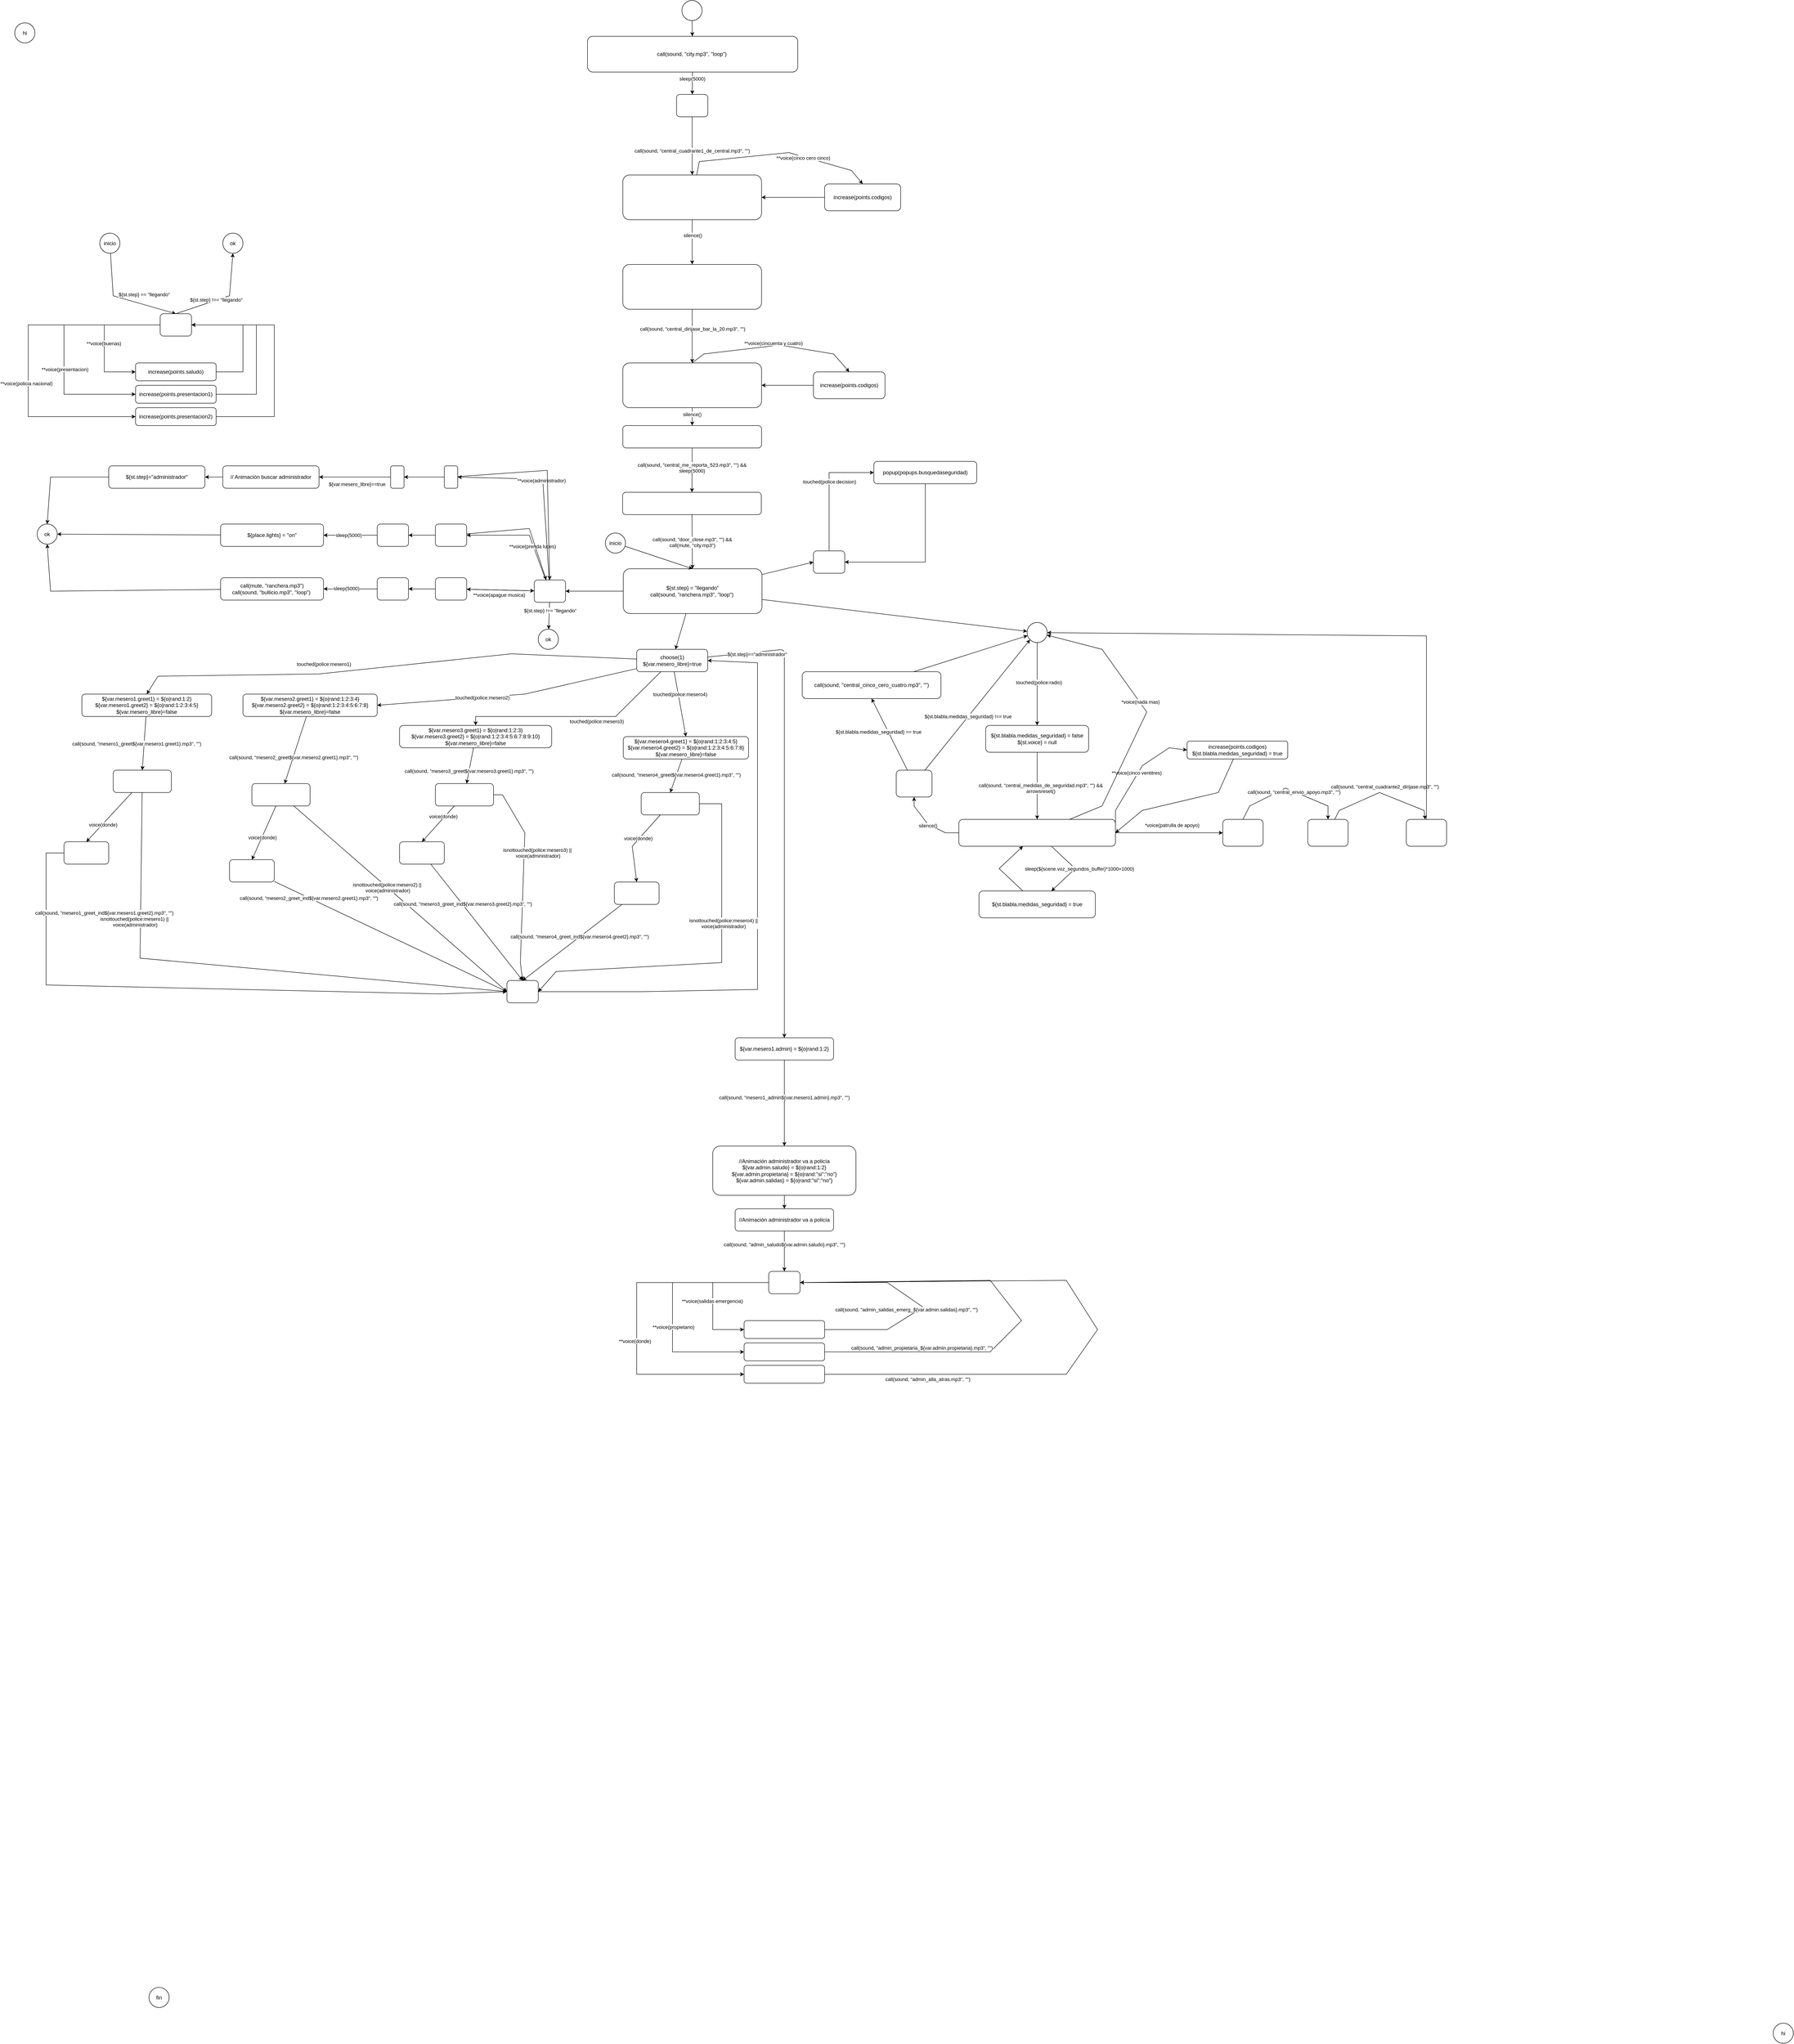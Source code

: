 <mxfile>
    <diagram id="C5RBs43oDa-KdzZeNtuy" name="Page-1">
        <mxGraphModel dx="1211" dy="753" grid="1" gridSize="10" guides="1" tooltips="1" connect="1" arrows="1" fold="1" page="1" pageScale="1" pageWidth="827" pageHeight="1169" math="0" shadow="0">
            <root>
                <mxCell id="WIyWlLk6GJQsqaUBKTNV-0"/>
                <mxCell id="WIyWlLk6GJQsqaUBKTNV-1" parent="WIyWlLk6GJQsqaUBKTNV-0"/>
                <mxCell id="68" value="" style="edgeStyle=none;" parent="WIyWlLk6GJQsqaUBKTNV-1" source="0" target="67" edge="1">
                    <mxGeometry relative="1" as="geometry"/>
                </mxCell>
                <mxCell id="0" value="" style="ellipse;whiteSpace=wrap;aspect=fixed;" parent="WIyWlLk6GJQsqaUBKTNV-1" vertex="1">
                    <mxGeometry x="1571" y="20" width="45" height="45" as="geometry"/>
                </mxCell>
                <mxCell id="11" value="fin" style="ellipse;whiteSpace=wrap;aspect=fixed;" parent="WIyWlLk6GJQsqaUBKTNV-1" vertex="1">
                    <mxGeometry x="380" y="4460" width="45" height="45" as="geometry"/>
                </mxCell>
                <mxCell id="70" style="edgeStyle=none;html=0;exitX=0.5;exitY=1;exitDx=0;exitDy=0;" parent="WIyWlLk6GJQsqaUBKTNV-1" source="153" target="69" edge="1">
                    <mxGeometry relative="1" as="geometry">
                        <mxPoint x="1430" y="300" as="sourcePoint"/>
                    </mxGeometry>
                </mxCell>
                <mxCell id="72" value="call(sound, &quot;central_cuadrante1_de_central.mp3&quot;, &quot;&quot;)" style="edgeLabel;align=center;verticalAlign=middle;resizable=0;points=[];" parent="70" vertex="1" connectable="0">
                    <mxGeometry x="0.157" relative="1" as="geometry">
                        <mxPoint as="offset"/>
                    </mxGeometry>
                </mxCell>
                <mxCell id="154" value="" style="edgeStyle=none;" parent="WIyWlLk6GJQsqaUBKTNV-1" source="67" target="153" edge="1">
                    <mxGeometry relative="1" as="geometry"/>
                </mxCell>
                <mxCell id="155" value="sleep(5000)" style="edgeLabel;html=1;align=center;verticalAlign=middle;resizable=0;points=[];" parent="154" vertex="1" connectable="0">
                    <mxGeometry x="0.259" y="4" relative="1" as="geometry">
                        <mxPoint x="-5" y="-17" as="offset"/>
                    </mxGeometry>
                </mxCell>
                <mxCell id="67" value="call(sound, &quot;city.mp3&quot;, &quot;loop&quot;) " style="rounded=1;whiteSpace=wrap;" parent="WIyWlLk6GJQsqaUBKTNV-1" vertex="1">
                    <mxGeometry x="1360" y="100" width="470" height="80" as="geometry"/>
                </mxCell>
                <mxCell id="74" style="edgeStyle=none;html=1;" parent="WIyWlLk6GJQsqaUBKTNV-1" source="69" target="73" edge="1">
                    <mxGeometry relative="1" as="geometry"/>
                </mxCell>
                <mxCell id="75" value="silence()" style="edgeLabel;html=1;align=center;verticalAlign=middle;resizable=0;points=[];" parent="74" vertex="1" connectable="0">
                    <mxGeometry x="-0.303" y="1" relative="1" as="geometry">
                        <mxPoint as="offset"/>
                    </mxGeometry>
                </mxCell>
                <mxCell id="248" style="edgeStyle=none;rounded=0;html=0;entryX=0.5;entryY=0;entryDx=0;entryDy=0;" parent="WIyWlLk6GJQsqaUBKTNV-1" source="69" target="76" edge="1">
                    <mxGeometry relative="1" as="geometry">
                        <Array as="points">
                            <mxPoint x="1610" y="380"/>
                            <mxPoint x="1810" y="360"/>
                            <mxPoint x="1950" y="400"/>
                        </Array>
                    </mxGeometry>
                </mxCell>
                <mxCell id="249" value="**voice(cinco cero cinco)" style="edgeLabel;html=1;align=center;verticalAlign=middle;resizable=0;points=[];" parent="248" vertex="1" connectable="0">
                    <mxGeometry x="0.276" y="-3" relative="1" as="geometry">
                        <mxPoint as="offset"/>
                    </mxGeometry>
                </mxCell>
                <mxCell id="69" value="" style="rounded=1;whiteSpace=wrap;" parent="WIyWlLk6GJQsqaUBKTNV-1" vertex="1">
                    <mxGeometry x="1439" y="410" width="310" height="100" as="geometry"/>
                </mxCell>
                <mxCell id="82" style="edgeStyle=none;rounded=0;html=0;" parent="WIyWlLk6GJQsqaUBKTNV-1" source="73" target="81" edge="1">
                    <mxGeometry relative="1" as="geometry"/>
                </mxCell>
                <mxCell id="84" value="call(sound, &quot;central_dirijase_bar_la_20.mp3&quot;, &quot;&quot;)" style="edgeLabel;align=center;verticalAlign=middle;resizable=0;points=[];" parent="82" vertex="1" connectable="0">
                    <mxGeometry x="-0.281" y="1" relative="1" as="geometry">
                        <mxPoint as="offset"/>
                    </mxGeometry>
                </mxCell>
                <mxCell id="73" value="" style="rounded=1;whiteSpace=wrap;" parent="WIyWlLk6GJQsqaUBKTNV-1" vertex="1">
                    <mxGeometry x="1439" y="610" width="310" height="100" as="geometry"/>
                </mxCell>
                <mxCell id="79" style="edgeStyle=none;rounded=0;html=0;exitX=0;exitY=0.5;exitDx=0;exitDy=0;entryX=1;entryY=0.5;entryDx=0;entryDy=0;" parent="WIyWlLk6GJQsqaUBKTNV-1" source="76" target="69" edge="1">
                    <mxGeometry relative="1" as="geometry">
                        <Array as="points"/>
                    </mxGeometry>
                </mxCell>
                <mxCell id="76" value="increase(points.codigos)" style="rounded=1;whiteSpace=wrap;" parent="WIyWlLk6GJQsqaUBKTNV-1" vertex="1">
                    <mxGeometry x="1890" y="430" width="170" height="60" as="geometry"/>
                </mxCell>
                <mxCell id="86" style="edgeStyle=none;rounded=0;html=0;exitX=0.5;exitY=0;exitDx=0;exitDy=0;entryX=0.5;entryY=0;entryDx=0;entryDy=0;" parent="WIyWlLk6GJQsqaUBKTNV-1" source="81" target="85" edge="1">
                    <mxGeometry relative="1" as="geometry">
                        <Array as="points">
                            <mxPoint x="1620" y="810"/>
                            <mxPoint x="1790" y="790"/>
                            <mxPoint x="1910" y="810"/>
                        </Array>
                    </mxGeometry>
                </mxCell>
                <mxCell id="88" value="**voice(cincuenta y cuatro)" style="edgeLabel;align=center;verticalAlign=middle;resizable=0;points=[];" parent="86" vertex="1" connectable="0">
                    <mxGeometry x="-0.111" y="2" relative="1" as="geometry">
                        <mxPoint x="21" y="-7" as="offset"/>
                    </mxGeometry>
                </mxCell>
                <mxCell id="98" style="edgeStyle=none;rounded=0;html=0;" parent="WIyWlLk6GJQsqaUBKTNV-1" source="81" target="95" edge="1">
                    <mxGeometry relative="1" as="geometry"/>
                </mxCell>
                <mxCell id="99" value="silence()" style="edgeLabel;align=center;verticalAlign=middle;resizable=0;points=[];" parent="98" vertex="1" connectable="0">
                    <mxGeometry x="-0.297" relative="1" as="geometry">
                        <mxPoint as="offset"/>
                    </mxGeometry>
                </mxCell>
                <mxCell id="81" value="" style="rounded=1;whiteSpace=wrap;" parent="WIyWlLk6GJQsqaUBKTNV-1" vertex="1">
                    <mxGeometry x="1439" y="830" width="310" height="100" as="geometry"/>
                </mxCell>
                <mxCell id="93" style="edgeStyle=none;rounded=0;html=0;entryX=1;entryY=0.5;entryDx=0;entryDy=0;exitX=0;exitY=0.5;exitDx=0;exitDy=0;" parent="WIyWlLk6GJQsqaUBKTNV-1" source="85" target="81" edge="1">
                    <mxGeometry relative="1" as="geometry">
                        <Array as="points"/>
                    </mxGeometry>
                </mxCell>
                <mxCell id="85" value="increase(points.codigos)" style="rounded=1;whiteSpace=wrap;" parent="WIyWlLk6GJQsqaUBKTNV-1" vertex="1">
                    <mxGeometry x="1865" y="850" width="160" height="60" as="geometry"/>
                </mxCell>
                <mxCell id="106" style="edgeStyle=none;rounded=0;html=0;" parent="WIyWlLk6GJQsqaUBKTNV-1" source="89" target="100" edge="1">
                    <mxGeometry relative="1" as="geometry"/>
                </mxCell>
                <mxCell id="152" style="edgeStyle=none;rounded=0;html=0;" parent="WIyWlLk6GJQsqaUBKTNV-1" source="89" target="151" edge="1">
                    <mxGeometry relative="1" as="geometry"/>
                </mxCell>
                <mxCell id="254" style="edgeStyle=none;rounded=0;html=0;" parent="WIyWlLk6GJQsqaUBKTNV-1" source="89" target="253" edge="1">
                    <mxGeometry relative="1" as="geometry"/>
                </mxCell>
                <mxCell id="294" style="edgeStyle=none;html=1;entryX=0;entryY=0.5;entryDx=0;entryDy=0;exitX=0.5;exitY=0;exitDx=0;exitDy=0;rounded=0;" parent="WIyWlLk6GJQsqaUBKTNV-1" source="297" target="293" edge="1">
                    <mxGeometry relative="1" as="geometry">
                        <Array as="points">
                            <mxPoint x="1900" y="1075"/>
                        </Array>
                    </mxGeometry>
                </mxCell>
                <mxCell id="295" value="touched(police:decision)" style="edgeLabel;align=center;verticalAlign=middle;resizable=0;points=[];" parent="294" vertex="1" connectable="0">
                    <mxGeometry x="0.132" y="-1" relative="1" as="geometry">
                        <mxPoint as="offset"/>
                    </mxGeometry>
                </mxCell>
                <mxCell id="298" style="edgeStyle=none;rounded=0;html=0;entryX=0;entryY=0.5;entryDx=0;entryDy=0;" parent="WIyWlLk6GJQsqaUBKTNV-1" source="89" target="297" edge="1">
                    <mxGeometry relative="1" as="geometry"/>
                </mxCell>
                <mxCell id="89" value="${st.step} = &quot;llegando&quot;&#10;call(sound, &quot;ranchera.mp3&quot;, &quot;loop&quot;) " style="rounded=1;whiteSpace=wrap;" parent="WIyWlLk6GJQsqaUBKTNV-1" vertex="1">
                    <mxGeometry x="1440" y="1290" width="310" height="100" as="geometry"/>
                </mxCell>
                <mxCell id="96" style="edgeStyle=none;rounded=0;html=0;entryX=0.5;entryY=0;entryDx=0;entryDy=0;" parent="WIyWlLk6GJQsqaUBKTNV-1" source="95" target="275" edge="1">
                    <mxGeometry relative="1" as="geometry"/>
                </mxCell>
                <mxCell id="97" value="call(sound, &quot;central_me_reporta_523.mp3&quot;, &quot;&quot;) &amp;&amp;&#10;sleep(5000)" style="edgeLabel;align=center;verticalAlign=middle;resizable=0;points=[];" parent="96" vertex="1" connectable="0">
                    <mxGeometry x="0.16" y="2" relative="1" as="geometry">
                        <mxPoint x="-2" y="-14" as="offset"/>
                    </mxGeometry>
                </mxCell>
                <mxCell id="95" value="" style="whiteSpace=wrap;rounded=1;" parent="WIyWlLk6GJQsqaUBKTNV-1" vertex="1">
                    <mxGeometry x="1439" y="970" width="310" height="50" as="geometry"/>
                </mxCell>
                <mxCell id="102" value="" style="edgeStyle=none;rounded=0;" parent="WIyWlLk6GJQsqaUBKTNV-1" source="100" target="101" edge="1">
                    <mxGeometry relative="1" as="geometry">
                        <Array as="points"/>
                    </mxGeometry>
                </mxCell>
                <mxCell id="103" value="touched(police:radio)" style="edgeLabel;align=center;verticalAlign=middle;resizable=0;points=[];" parent="102" vertex="1" connectable="0">
                    <mxGeometry x="0.06" y="-1" relative="1" as="geometry">
                        <mxPoint x="5" y="-10" as="offset"/>
                    </mxGeometry>
                </mxCell>
                <mxCell id="100" value="" style="ellipse;whiteSpace=wrap;aspect=fixed;" parent="WIyWlLk6GJQsqaUBKTNV-1" vertex="1">
                    <mxGeometry x="2342.5" y="1410" width="45" height="45" as="geometry"/>
                </mxCell>
                <mxCell id="115" style="edgeStyle=none;rounded=0;html=0;" parent="WIyWlLk6GJQsqaUBKTNV-1" source="101" target="114" edge="1">
                    <mxGeometry relative="1" as="geometry"/>
                </mxCell>
                <mxCell id="116" value="call(sound, &quot;central_medidas_de_seguridad.mp3&quot;, &quot;&quot;) &amp;&amp;&#10;arrowsreset()" style="edgeLabel;align=center;verticalAlign=middle;resizable=0;points=[];" parent="115" vertex="1" connectable="0">
                    <mxGeometry x="-0.284" y="4" relative="1" as="geometry">
                        <mxPoint x="4" y="26" as="offset"/>
                    </mxGeometry>
                </mxCell>
                <mxCell id="101" value="${st.blabla.medidas_seguridad} = false&#10;${st.voice} = null" style="rounded=1;whiteSpace=wrap;" parent="WIyWlLk6GJQsqaUBKTNV-1" vertex="1">
                    <mxGeometry x="2250" y="1640" width="230" height="60" as="geometry"/>
                </mxCell>
                <mxCell id="118" style="edgeStyle=none;rounded=0;html=0;entryX=0;entryY=0.5;entryDx=0;entryDy=0;exitX=1;exitY=0.5;exitDx=0;exitDy=0;" parent="WIyWlLk6GJQsqaUBKTNV-1" source="114" target="117" edge="1">
                    <mxGeometry relative="1" as="geometry">
                        <Array as="points">
                            <mxPoint x="2680" y="1880"/>
                        </Array>
                    </mxGeometry>
                </mxCell>
                <mxCell id="119" value="*voice(patrulla de apoyo)" style="edgeLabel;align=center;verticalAlign=middle;resizable=0;points=[];" parent="118" vertex="1" connectable="0">
                    <mxGeometry x="0.231" y="1" relative="1" as="geometry">
                        <mxPoint x="-21" y="-17" as="offset"/>
                    </mxGeometry>
                </mxCell>
                <mxCell id="131" style="edgeStyle=none;rounded=0;html=0;entryX=0.5;entryY=1;entryDx=0;entryDy=0;" parent="WIyWlLk6GJQsqaUBKTNV-1" source="114" target="136" edge="1">
                    <mxGeometry relative="1" as="geometry">
                        <Array as="points">
                            <mxPoint x="2160" y="1880"/>
                            <mxPoint x="2120" y="1860"/>
                            <mxPoint x="2090" y="1820"/>
                        </Array>
                    </mxGeometry>
                </mxCell>
                <mxCell id="132" value="silence()" style="edgeLabel;align=center;verticalAlign=middle;resizable=0;points=[];" parent="131" vertex="1" connectable="0">
                    <mxGeometry x="-0.136" y="2" relative="1" as="geometry">
                        <mxPoint x="-9" y="-4" as="offset"/>
                    </mxGeometry>
                </mxCell>
                <mxCell id="134" style="edgeStyle=none;rounded=0;html=0;" parent="WIyWlLk6GJQsqaUBKTNV-1" source="114" target="133" edge="1">
                    <mxGeometry relative="1" as="geometry">
                        <Array as="points">
                            <mxPoint x="2450" y="1960"/>
                        </Array>
                    </mxGeometry>
                </mxCell>
                <mxCell id="135" value="sleep(${scene.voz_segundos_buffer}*1000+1000)" style="edgeLabel;align=center;verticalAlign=middle;resizable=0;points=[];" parent="134" vertex="1" connectable="0">
                    <mxGeometry x="-0.373" y="5" relative="1" as="geometry">
                        <mxPoint x="26" y="22" as="offset"/>
                    </mxGeometry>
                </mxCell>
                <mxCell id="147" style="edgeStyle=none;rounded=0;html=0;entryX=0;entryY=0.5;entryDx=0;entryDy=0;exitX=1;exitY=0.5;exitDx=0;exitDy=0;" parent="WIyWlLk6GJQsqaUBKTNV-1" source="114" target="146" edge="1">
                    <mxGeometry relative="1" as="geometry">
                        <Array as="points">
                            <mxPoint x="2540" y="1830"/>
                            <mxPoint x="2600" y="1730"/>
                            <mxPoint x="2660" y="1690"/>
                        </Array>
                    </mxGeometry>
                </mxCell>
                <mxCell id="148" value="**voice(cinco ventitres)" style="edgeLabel;html=1;align=center;verticalAlign=middle;resizable=0;points=[];" parent="147" vertex="1" connectable="0">
                    <mxGeometry x="0.045" y="3" relative="1" as="geometry">
                        <mxPoint as="offset"/>
                    </mxGeometry>
                </mxCell>
                <mxCell id="156" value="" style="edgeStyle=none;rounded=0;" parent="WIyWlLk6GJQsqaUBKTNV-1" source="114" target="100" edge="1">
                    <mxGeometry relative="1" as="geometry">
                        <Array as="points">
                            <mxPoint x="2510" y="1820"/>
                            <mxPoint x="2610" y="1610"/>
                            <mxPoint x="2510" y="1470"/>
                        </Array>
                    </mxGeometry>
                </mxCell>
                <mxCell id="157" value="*voice(nada mas)" style="edgeLabel;align=center;verticalAlign=middle;resizable=0;points=[];" parent="156" vertex="1" connectable="0">
                    <mxGeometry x="0.107" y="-2" relative="1" as="geometry">
                        <mxPoint as="offset"/>
                    </mxGeometry>
                </mxCell>
                <mxCell id="114" value="" style="rounded=1;whiteSpace=wrap;" parent="WIyWlLk6GJQsqaUBKTNV-1" vertex="1">
                    <mxGeometry x="2190" y="1850" width="350" height="60" as="geometry"/>
                </mxCell>
                <mxCell id="121" style="edgeStyle=none;rounded=0;html=0;exitX=0.5;exitY=0;exitDx=0;exitDy=0;entryX=0.5;entryY=0;entryDx=0;entryDy=0;" parent="WIyWlLk6GJQsqaUBKTNV-1" source="117" target="120" edge="1">
                    <mxGeometry relative="1" as="geometry">
                        <Array as="points">
                            <mxPoint x="2840" y="1820"/>
                            <mxPoint x="2920" y="1780"/>
                            <mxPoint x="3015" y="1820"/>
                        </Array>
                    </mxGeometry>
                </mxCell>
                <mxCell id="122" value="call(sound, &quot;central_envio_apoyo.mp3&quot;, &quot;&quot;)" style="edgeLabel;align=center;verticalAlign=middle;resizable=0;points=[];" parent="121" vertex="1" connectable="0">
                    <mxGeometry x="0.167" y="2" relative="1" as="geometry">
                        <mxPoint x="-6" as="offset"/>
                    </mxGeometry>
                </mxCell>
                <mxCell id="117" value="" style="rounded=1;whiteSpace=wrap;" parent="WIyWlLk6GJQsqaUBKTNV-1" vertex="1">
                    <mxGeometry x="2780" y="1850" width="90" height="60" as="geometry"/>
                </mxCell>
                <mxCell id="124" style="edgeStyle=none;rounded=0;html=0;" parent="WIyWlLk6GJQsqaUBKTNV-1" source="120" target="123" edge="1">
                    <mxGeometry relative="1" as="geometry">
                        <Array as="points">
                            <mxPoint x="3040" y="1830"/>
                            <mxPoint x="3130" y="1790"/>
                            <mxPoint x="3230" y="1830"/>
                        </Array>
                    </mxGeometry>
                </mxCell>
                <mxCell id="125" value="call(sound, &quot;central_cuadrante2_dirijase.mp3&quot;, &quot;&quot;)" style="edgeLabel;align=center;verticalAlign=middle;resizable=0;points=[];" parent="124" vertex="1" connectable="0">
                    <mxGeometry x="0.063" y="2" relative="1" as="geometry">
                        <mxPoint x="1" y="-16" as="offset"/>
                    </mxGeometry>
                </mxCell>
                <mxCell id="120" value="" style="rounded=1;whiteSpace=wrap;" parent="WIyWlLk6GJQsqaUBKTNV-1" vertex="1">
                    <mxGeometry x="2970" y="1850" width="90" height="60" as="geometry"/>
                </mxCell>
                <mxCell id="143" style="edgeStyle=none;rounded=0;html=0;" parent="WIyWlLk6GJQsqaUBKTNV-1" source="123" target="100" edge="1">
                    <mxGeometry relative="1" as="geometry">
                        <Array as="points">
                            <mxPoint x="3235" y="1440"/>
                        </Array>
                    </mxGeometry>
                </mxCell>
                <mxCell id="123" value="" style="rounded=1;whiteSpace=wrap;" parent="WIyWlLk6GJQsqaUBKTNV-1" vertex="1">
                    <mxGeometry x="3190" y="1850" width="90" height="60" as="geometry"/>
                </mxCell>
                <mxCell id="144" style="edgeStyle=none;rounded=0;html=0;" parent="WIyWlLk6GJQsqaUBKTNV-1" source="133" target="114" edge="1">
                    <mxGeometry relative="1" as="geometry">
                        <Array as="points">
                            <mxPoint x="2280" y="1960"/>
                        </Array>
                    </mxGeometry>
                </mxCell>
                <mxCell id="133" value="${st.blabla.medidas_seguridad} = true" style="rounded=1;whiteSpace=wrap;" parent="WIyWlLk6GJQsqaUBKTNV-1" vertex="1">
                    <mxGeometry x="2235" y="2010" width="260" height="60" as="geometry"/>
                </mxCell>
                <mxCell id="138" style="edgeStyle=none;rounded=0;html=0;entryX=0.5;entryY=1;entryDx=0;entryDy=0;" parent="WIyWlLk6GJQsqaUBKTNV-1" source="136" target="137" edge="1">
                    <mxGeometry relative="1" as="geometry"/>
                </mxCell>
                <mxCell id="139" value="${st.blabla.medidas_seguridad} == true" style="edgeLabel;align=center;verticalAlign=middle;resizable=0;points=[];" parent="138" vertex="1" connectable="0">
                    <mxGeometry x="-0.234" relative="1" as="geometry">
                        <mxPoint x="-34" y="-25" as="offset"/>
                    </mxGeometry>
                </mxCell>
                <mxCell id="140" style="edgeStyle=none;rounded=0;html=0;entryX=0;entryY=1;entryDx=0;entryDy=0;" parent="WIyWlLk6GJQsqaUBKTNV-1" source="136" target="100" edge="1">
                    <mxGeometry relative="1" as="geometry"/>
                </mxCell>
                <mxCell id="141" value="${st.blabla.medidas_seguridad} !== true" style="edgeLabel;align=center;verticalAlign=middle;resizable=0;points=[];" parent="140" vertex="1" connectable="0">
                    <mxGeometry x="-0.074" y="-2" relative="1" as="geometry">
                        <mxPoint x="-14" y="13" as="offset"/>
                    </mxGeometry>
                </mxCell>
                <mxCell id="136" value="" style="rounded=1;whiteSpace=wrap;" parent="WIyWlLk6GJQsqaUBKTNV-1" vertex="1">
                    <mxGeometry x="2050" y="1740" width="80" height="60" as="geometry"/>
                </mxCell>
                <mxCell id="142" style="edgeStyle=none;rounded=0;html=0;" parent="WIyWlLk6GJQsqaUBKTNV-1" source="137" target="100" edge="1">
                    <mxGeometry relative="1" as="geometry"/>
                </mxCell>
                <mxCell id="137" value="call(sound, &quot;central_cinco_cero_cuatro.mp3&quot;, &quot;&quot;)" style="rounded=1;whiteSpace=wrap;" parent="WIyWlLk6GJQsqaUBKTNV-1" vertex="1">
                    <mxGeometry x="1840" y="1520" width="310" height="60" as="geometry"/>
                </mxCell>
                <mxCell id="145" value="hi" style="ellipse;whiteSpace=wrap;aspect=fixed;" parent="WIyWlLk6GJQsqaUBKTNV-1" vertex="1">
                    <mxGeometry x="4010" y="4540" width="45" height="45" as="geometry"/>
                </mxCell>
                <mxCell id="149" style="edgeStyle=none;rounded=0;html=0;entryX=1;entryY=0.5;entryDx=0;entryDy=0;" parent="WIyWlLk6GJQsqaUBKTNV-1" source="146" target="114" edge="1">
                    <mxGeometry relative="1" as="geometry">
                        <Array as="points">
                            <mxPoint x="2770" y="1790"/>
                            <mxPoint x="2600" y="1830"/>
                        </Array>
                    </mxGeometry>
                </mxCell>
                <mxCell id="146" value="increase(points.codigos)&#10;${st.blabla.medidas_seguridad} = true" style="rounded=1;whiteSpace=wrap;" parent="WIyWlLk6GJQsqaUBKTNV-1" vertex="1">
                    <mxGeometry x="2700" y="1675" width="225" height="40" as="geometry"/>
                </mxCell>
                <mxCell id="159" style="edgeStyle=none;rounded=0;html=0;entryX=0.5;entryY=0;entryDx=0;entryDy=0;" parent="WIyWlLk6GJQsqaUBKTNV-1" source="151" target="158" edge="1">
                    <mxGeometry relative="1" as="geometry">
                        <Array as="points">
                            <mxPoint x="1190" y="1480"/>
                            <mxPoint x="760" y="1525"/>
                            <mxPoint x="400" y="1530"/>
                        </Array>
                    </mxGeometry>
                </mxCell>
                <mxCell id="160" value="touched(police:mesero1)" style="edgeLabel;align=center;verticalAlign=middle;resizable=0;points=[];" parent="159" vertex="1" connectable="0">
                    <mxGeometry x="0.092" y="4" relative="1" as="geometry">
                        <mxPoint x="-90" y="-16" as="offset"/>
                    </mxGeometry>
                </mxCell>
                <mxCell id="162" style="edgeStyle=none;rounded=0;html=0;entryX=1;entryY=0.5;entryDx=0;entryDy=0;" parent="WIyWlLk6GJQsqaUBKTNV-1" source="151" target="161" edge="1">
                    <mxGeometry relative="1" as="geometry">
                        <Array as="points">
                            <mxPoint x="1220" y="1570"/>
                        </Array>
                    </mxGeometry>
                </mxCell>
                <mxCell id="163" value="touched(police:mesero2)" style="edgeLabel;html=1;align=center;verticalAlign=middle;resizable=0;points=[];" parent="162" vertex="1" connectable="0">
                    <mxGeometry x="0.056" y="4" relative="1" as="geometry">
                        <mxPoint x="-42" as="offset"/>
                    </mxGeometry>
                </mxCell>
                <mxCell id="165" style="edgeStyle=none;rounded=0;html=0;" parent="WIyWlLk6GJQsqaUBKTNV-1" source="151" target="164" edge="1">
                    <mxGeometry relative="1" as="geometry">
                        <Array as="points">
                            <mxPoint x="1423" y="1620"/>
                            <mxPoint x="1110" y="1620"/>
                        </Array>
                    </mxGeometry>
                </mxCell>
                <mxCell id="168" value="touched(police:mesero3)" style="edgeLabel;align=center;verticalAlign=middle;resizable=0;points=[];" parent="165" vertex="1" connectable="0">
                    <mxGeometry x="0.045" relative="1" as="geometry">
                        <mxPoint x="64" y="10" as="offset"/>
                    </mxGeometry>
                </mxCell>
                <mxCell id="167" style="edgeStyle=none;rounded=0;html=0;entryX=0.5;entryY=0;entryDx=0;entryDy=0;" parent="WIyWlLk6GJQsqaUBKTNV-1" source="151" target="166" edge="1">
                    <mxGeometry relative="1" as="geometry">
                        <Array as="points"/>
                    </mxGeometry>
                </mxCell>
                <mxCell id="169" value="touched(police:mesero4)" style="edgeLabel;align=center;verticalAlign=middle;resizable=0;points=[];" parent="167" vertex="1" connectable="0">
                    <mxGeometry x="-0.298" y="4" relative="1" as="geometry">
                        <mxPoint as="offset"/>
                    </mxGeometry>
                </mxCell>
                <mxCell id="312" value="" style="edgeStyle=none;entryX=0.5;entryY=0;entryDx=0;entryDy=0;" edge="1" parent="WIyWlLk6GJQsqaUBKTNV-1" source="151" target="310">
                    <mxGeometry relative="1" as="geometry">
                        <Array as="points">
                            <mxPoint x="1800" y="1470"/>
                        </Array>
                    </mxGeometry>
                </mxCell>
                <mxCell id="313" value="${st.step}==&quot;administrador&quot;" style="edgeLabel;html=1;align=center;verticalAlign=middle;resizable=0;points=[];" vertex="1" connectable="0" parent="312">
                    <mxGeometry x="-0.79" y="-4" relative="1" as="geometry">
                        <mxPoint x="1" as="offset"/>
                    </mxGeometry>
                </mxCell>
                <mxCell id="151" value="choose(1)&#10;${var.mesero_libre}=true" style="rounded=1;whiteSpace=wrap;" parent="WIyWlLk6GJQsqaUBKTNV-1" vertex="1">
                    <mxGeometry x="1470" y="1470" width="158.5" height="50" as="geometry"/>
                </mxCell>
                <mxCell id="153" value="" style="rounded=1;whiteSpace=wrap;" parent="WIyWlLk6GJQsqaUBKTNV-1" vertex="1">
                    <mxGeometry x="1559" y="230" width="70" height="50" as="geometry"/>
                </mxCell>
                <mxCell id="179" style="edgeStyle=none;rounded=0;html=0;entryX=0.5;entryY=0;entryDx=0;entryDy=0;" parent="WIyWlLk6GJQsqaUBKTNV-1" source="158" target="178" edge="1">
                    <mxGeometry relative="1" as="geometry"/>
                </mxCell>
                <mxCell id="180" value="call(sound, &quot;mesero1_greet${var.mesero1.greet1}.mp3&quot;, &quot;&quot;)" style="edgeLabel;align=center;verticalAlign=middle;resizable=0;points=[];" parent="179" vertex="1" connectable="0">
                    <mxGeometry x="-0.333" y="2" relative="1" as="geometry">
                        <mxPoint x="-20" y="20" as="offset"/>
                    </mxGeometry>
                </mxCell>
                <mxCell id="158" value="${var.mesero1.greet1} = ${o|rand:1:2}&#10;${var.mesero1.greet2} = ${o|rand:1:2:3:4:5}&#10;${var.mesero_libre}=false" style="rounded=1;whiteSpace=wrap;" parent="WIyWlLk6GJQsqaUBKTNV-1" vertex="1">
                    <mxGeometry x="230" y="1570" width="290" height="50" as="geometry"/>
                </mxCell>
                <mxCell id="193" style="edgeStyle=none;rounded=0;html=0;" parent="WIyWlLk6GJQsqaUBKTNV-1" source="161" target="191" edge="1">
                    <mxGeometry relative="1" as="geometry"/>
                </mxCell>
                <mxCell id="218" value="call(sound, &quot;mesero2_greet${var.mesero2.greet1}.mp3&quot;, &quot;&quot;)" style="edgeLabel;align=center;verticalAlign=middle;resizable=0;points=[];" parent="193" vertex="1" connectable="0">
                    <mxGeometry x="0.202" y="1" relative="1" as="geometry">
                        <mxPoint as="offset"/>
                    </mxGeometry>
                </mxCell>
                <mxCell id="161" value="${var.mesero2.greet1} = ${o|rand:1:2:3:4}&#10;${var.mesero2.greet2} = ${o|rand:1:2:3:4:5:6:7:8}&#10;${var.mesero_libre}=false" style="rounded=1;whiteSpace=wrap;" parent="WIyWlLk6GJQsqaUBKTNV-1" vertex="1">
                    <mxGeometry x="590" y="1570" width="300" height="50" as="geometry"/>
                </mxCell>
                <mxCell id="201" style="edgeStyle=none;rounded=0;html=0;" parent="WIyWlLk6GJQsqaUBKTNV-1" source="164" target="200" edge="1">
                    <mxGeometry relative="1" as="geometry"/>
                </mxCell>
                <mxCell id="216" value="call(sound,&amp;nbsp;&quot;mesero3_greet${var.mesero3.greet1}.mp3&quot;,&amp;nbsp;&quot;&quot;)" style="edgeLabel;html=1;align=center;verticalAlign=middle;resizable=0;points=[];" parent="201" vertex="1" connectable="0">
                    <mxGeometry x="0.293" y="-1" relative="1" as="geometry">
                        <mxPoint as="offset"/>
                    </mxGeometry>
                </mxCell>
                <mxCell id="164" value="${var.mesero3.greet1} = ${o|rand:1:2:3}&#10;${var.mesero3.greet2} = ${o|rand:1:2:3:4:5:6:7:8:9:10}&#10;${var.mesero_libre}=false" style="rounded=1;whiteSpace=wrap;arcSize=17;" parent="WIyWlLk6GJQsqaUBKTNV-1" vertex="1">
                    <mxGeometry x="940" y="1640" width="340" height="50" as="geometry"/>
                </mxCell>
                <mxCell id="208" style="edgeStyle=none;rounded=0;html=0;entryX=0.5;entryY=0;entryDx=0;entryDy=0;" parent="WIyWlLk6GJQsqaUBKTNV-1" source="166" target="206" edge="1">
                    <mxGeometry relative="1" as="geometry"/>
                </mxCell>
                <mxCell id="220" value="call(sound, &quot;mesero4_greet${var.mesero4.greet1}.mp3&quot;, &quot;&quot;)" style="edgeLabel;align=center;verticalAlign=middle;resizable=0;points=[];" parent="208" vertex="1" connectable="0">
                    <mxGeometry x="0.359" y="2" relative="1" as="geometry">
                        <mxPoint x="3" y="-17" as="offset"/>
                    </mxGeometry>
                </mxCell>
                <mxCell id="166" value="${var.mesero4.greet1} = ${o|rand:1:2:3:4:5}&#10;${var.mesero4.greet2} = ${o|rand:1:2:3:4:5:6:7:8}&#10;${var.mesero_libre}=false" style="rounded=1;whiteSpace=wrap;" parent="WIyWlLk6GJQsqaUBKTNV-1" vertex="1">
                    <mxGeometry x="1440" y="1665" width="280" height="50" as="geometry"/>
                </mxCell>
                <mxCell id="170" value="hi" style="ellipse;whiteSpace=wrap;aspect=fixed;" parent="WIyWlLk6GJQsqaUBKTNV-1" vertex="1">
                    <mxGeometry x="80" y="70" width="45" height="45" as="geometry"/>
                </mxCell>
                <mxCell id="176" style="edgeStyle=none;rounded=0;html=0;entryX=1;entryY=0.5;entryDx=0;entryDy=0;" parent="WIyWlLk6GJQsqaUBKTNV-1" source="171" target="151" edge="1">
                    <mxGeometry relative="1" as="geometry">
                        <Array as="points">
                            <mxPoint x="1480" y="2235"/>
                            <mxPoint x="1740" y="2230"/>
                            <mxPoint x="1740" y="1500"/>
                        </Array>
                    </mxGeometry>
                </mxCell>
                <mxCell id="171" value="" style="rounded=1;whiteSpace=wrap;" parent="WIyWlLk6GJQsqaUBKTNV-1" vertex="1">
                    <mxGeometry x="1180" y="2210" width="70" height="50" as="geometry"/>
                </mxCell>
                <mxCell id="182" style="edgeStyle=none;rounded=0;html=0;entryX=0.5;entryY=0;entryDx=0;entryDy=0;" parent="WIyWlLk6GJQsqaUBKTNV-1" source="178" target="181" edge="1">
                    <mxGeometry relative="1" as="geometry">
                        <Array as="points"/>
                    </mxGeometry>
                </mxCell>
                <mxCell id="188" value="voice(donde)" style="edgeLabel;align=center;verticalAlign=middle;resizable=0;points=[];" parent="182" vertex="1" connectable="0">
                    <mxGeometry x="0.276" y="2" relative="1" as="geometry">
                        <mxPoint x="-1" as="offset"/>
                    </mxGeometry>
                </mxCell>
                <mxCell id="184" style="edgeStyle=none;rounded=0;html=0;entryX=0;entryY=0.5;entryDx=0;entryDy=0;" parent="WIyWlLk6GJQsqaUBKTNV-1" source="178" target="171" edge="1">
                    <mxGeometry relative="1" as="geometry">
                        <Array as="points">
                            <mxPoint x="360" y="2160"/>
                        </Array>
                    </mxGeometry>
                </mxCell>
                <mxCell id="185" value="isnottouched(police:mesero1) || &#10;voice(administrador)" style="edgeLabel;align=center;verticalAlign=middle;resizable=0;points=[];" parent="184" vertex="1" connectable="0">
                    <mxGeometry x="-0.486" y="1" relative="1" as="geometry">
                        <mxPoint x="-13" y="-18" as="offset"/>
                    </mxGeometry>
                </mxCell>
                <mxCell id="178" value="" style="rounded=1;whiteSpace=wrap;" parent="WIyWlLk6GJQsqaUBKTNV-1" vertex="1">
                    <mxGeometry x="300" y="1740" width="130" height="50" as="geometry"/>
                </mxCell>
                <mxCell id="186" style="edgeStyle=none;rounded=0;html=0;entryX=0;entryY=0.5;entryDx=0;entryDy=0;" parent="WIyWlLk6GJQsqaUBKTNV-1" source="181" target="171" edge="1">
                    <mxGeometry relative="1" as="geometry">
                        <Array as="points">
                            <mxPoint x="150" y="1925"/>
                            <mxPoint x="150" y="2220"/>
                            <mxPoint x="1030" y="2240"/>
                        </Array>
                    </mxGeometry>
                </mxCell>
                <mxCell id="187" value="call(sound, &quot;mesero1_greet_ind${var.mesero1.greet2}.mp3&quot;, &quot;&quot;)" style="edgeLabel;align=center;verticalAlign=middle;resizable=0;points=[];" parent="186" vertex="1" connectable="0">
                    <mxGeometry x="-0.798" y="-4" relative="1" as="geometry">
                        <mxPoint x="134" y="35" as="offset"/>
                    </mxGeometry>
                </mxCell>
                <mxCell id="181" value="" style="rounded=1;whiteSpace=wrap;" parent="WIyWlLk6GJQsqaUBKTNV-1" vertex="1">
                    <mxGeometry x="190" y="1900" width="100" height="50" as="geometry"/>
                </mxCell>
                <mxCell id="194" style="edgeStyle=none;rounded=0;html=0;entryX=0.5;entryY=0;entryDx=0;entryDy=0;" parent="WIyWlLk6GJQsqaUBKTNV-1" source="191" target="192" edge="1">
                    <mxGeometry relative="1" as="geometry"/>
                </mxCell>
                <mxCell id="197" value="voice(donde)" style="edgeLabel;align=center;verticalAlign=middle;resizable=0;points=[];" parent="194" vertex="1" connectable="0">
                    <mxGeometry x="0.159" y="1" relative="1" as="geometry">
                        <mxPoint as="offset"/>
                    </mxGeometry>
                </mxCell>
                <mxCell id="195" style="edgeStyle=none;rounded=0;html=0;entryX=0;entryY=0.5;entryDx=0;entryDy=0;" parent="WIyWlLk6GJQsqaUBKTNV-1" source="191" target="171" edge="1">
                    <mxGeometry relative="1" as="geometry"/>
                </mxCell>
                <mxCell id="196" value="isnottouched(police:mesero2) || &#10;voice(administrador)" style="edgeLabel;align=center;verticalAlign=middle;resizable=0;points=[];" parent="195" vertex="1" connectable="0">
                    <mxGeometry x="-0.121" y="1" relative="1" as="geometry">
                        <mxPoint as="offset"/>
                    </mxGeometry>
                </mxCell>
                <mxCell id="191" value="" style="rounded=1;whiteSpace=wrap;" parent="WIyWlLk6GJQsqaUBKTNV-1" vertex="1">
                    <mxGeometry x="610" y="1770" width="130" height="50" as="geometry"/>
                </mxCell>
                <mxCell id="198" style="edgeStyle=none;rounded=0;html=0;entryX=0;entryY=0.5;entryDx=0;entryDy=0;" parent="WIyWlLk6GJQsqaUBKTNV-1" source="192" target="171" edge="1">
                    <mxGeometry relative="1" as="geometry"/>
                </mxCell>
                <mxCell id="219" value="call(sound,&amp;nbsp;&quot;mesero2_greet_ind${var.mesero2.greet1}.mp3&quot;,&amp;nbsp;&quot;&quot;)" style="edgeLabel;html=1;align=center;verticalAlign=middle;resizable=0;points=[];" parent="198" vertex="1" connectable="0">
                    <mxGeometry x="-0.702" y="-1" relative="1" as="geometry">
                        <mxPoint as="offset"/>
                    </mxGeometry>
                </mxCell>
                <mxCell id="192" value="" style="rounded=1;whiteSpace=wrap;" parent="WIyWlLk6GJQsqaUBKTNV-1" vertex="1">
                    <mxGeometry x="560" y="1940" width="100" height="50" as="geometry"/>
                </mxCell>
                <mxCell id="203" style="edgeStyle=none;rounded=0;html=0;entryX=0.5;entryY=0;entryDx=0;entryDy=0;" parent="WIyWlLk6GJQsqaUBKTNV-1" source="200" target="202" edge="1">
                    <mxGeometry relative="1" as="geometry"/>
                </mxCell>
                <mxCell id="214" value="voice(donde)" style="edgeLabel;align=center;verticalAlign=middle;resizable=0;points=[];" parent="203" vertex="1" connectable="0">
                    <mxGeometry x="-0.381" y="-3" relative="1" as="geometry">
                        <mxPoint as="offset"/>
                    </mxGeometry>
                </mxCell>
                <mxCell id="205" style="edgeStyle=none;rounded=0;html=0;entryX=0.5;entryY=0;entryDx=0;entryDy=0;" parent="WIyWlLk6GJQsqaUBKTNV-1" source="200" target="171" edge="1">
                    <mxGeometry relative="1" as="geometry">
                        <Array as="points">
                            <mxPoint x="1170" y="1795"/>
                            <mxPoint x="1220" y="1880"/>
                            <mxPoint x="1210" y="2170"/>
                        </Array>
                    </mxGeometry>
                </mxCell>
                <mxCell id="212" value="isnottouched(police:mesero3) || &#10;voice(administrador)" style="edgeLabel;align=center;verticalAlign=middle;resizable=0;points=[];" parent="205" vertex="1" connectable="0">
                    <mxGeometry x="-0.386" y="-3" relative="1" as="geometry">
                        <mxPoint x="33" y="25" as="offset"/>
                    </mxGeometry>
                </mxCell>
                <mxCell id="200" value="" style="rounded=1;whiteSpace=wrap;" parent="WIyWlLk6GJQsqaUBKTNV-1" vertex="1">
                    <mxGeometry x="1020" y="1770" width="130" height="50" as="geometry"/>
                </mxCell>
                <mxCell id="204" style="edgeStyle=none;rounded=0;html=0;entryX=0.5;entryY=0;entryDx=0;entryDy=0;" parent="WIyWlLk6GJQsqaUBKTNV-1" source="202" target="171" edge="1">
                    <mxGeometry relative="1" as="geometry"/>
                </mxCell>
                <mxCell id="217" value="call(sound,&amp;nbsp;&quot;mesero3_greet_ind${var.mesero3.greet2}.mp3&quot;,&amp;nbsp;&quot;&quot;)" style="edgeLabel;html=1;align=center;verticalAlign=middle;resizable=0;points=[];" parent="204" vertex="1" connectable="0">
                    <mxGeometry x="-0.311" y="1" relative="1" as="geometry">
                        <mxPoint as="offset"/>
                    </mxGeometry>
                </mxCell>
                <mxCell id="202" value="" style="rounded=1;whiteSpace=wrap;" parent="WIyWlLk6GJQsqaUBKTNV-1" vertex="1">
                    <mxGeometry x="940" y="1900" width="100" height="50" as="geometry"/>
                </mxCell>
                <mxCell id="209" style="edgeStyle=none;rounded=0;html=0;entryX=0.5;entryY=0;entryDx=0;entryDy=0;" parent="WIyWlLk6GJQsqaUBKTNV-1" source="206" target="207" edge="1">
                    <mxGeometry relative="1" as="geometry">
                        <Array as="points">
                            <mxPoint x="1460" y="1910"/>
                        </Array>
                    </mxGeometry>
                </mxCell>
                <mxCell id="215" value="voice(donde)" style="edgeLabel;align=center;verticalAlign=middle;resizable=0;points=[];" parent="209" vertex="1" connectable="0">
                    <mxGeometry x="-0.178" y="-2" relative="1" as="geometry">
                        <mxPoint as="offset"/>
                    </mxGeometry>
                </mxCell>
                <mxCell id="211" style="edgeStyle=none;rounded=0;html=0;entryX=1;entryY=0.5;entryDx=0;entryDy=0;" parent="WIyWlLk6GJQsqaUBKTNV-1" source="206" target="171" edge="1">
                    <mxGeometry relative="1" as="geometry">
                        <Array as="points">
                            <mxPoint x="1660" y="1815"/>
                            <mxPoint x="1660" y="2170"/>
                            <mxPoint x="1290" y="2190"/>
                        </Array>
                    </mxGeometry>
                </mxCell>
                <mxCell id="213" value="isnottouched(police:mesero4) ||&#10;voice(administrador)" style="edgeLabel;align=center;verticalAlign=middle;resizable=0;points=[];" parent="211" vertex="1" connectable="0">
                    <mxGeometry x="-0.242" y="4" relative="1" as="geometry">
                        <mxPoint as="offset"/>
                    </mxGeometry>
                </mxCell>
                <mxCell id="206" value="" style="rounded=1;whiteSpace=wrap;" parent="WIyWlLk6GJQsqaUBKTNV-1" vertex="1">
                    <mxGeometry x="1480" y="1790" width="130" height="50" as="geometry"/>
                </mxCell>
                <mxCell id="210" style="edgeStyle=none;rounded=0;html=0;entryX=0.5;entryY=0;entryDx=0;entryDy=0;" parent="WIyWlLk6GJQsqaUBKTNV-1" source="207" target="171" edge="1">
                    <mxGeometry relative="1" as="geometry"/>
                </mxCell>
                <mxCell id="221" value="call(sound, &quot;mesero4_greet_ind${var.mesero4.greet2}.mp3&quot;, &quot;&quot;)" style="edgeLabel;align=center;verticalAlign=middle;resizable=0;points=[];" parent="210" vertex="1" connectable="0">
                    <mxGeometry x="-0.154" y="-1" relative="1" as="geometry">
                        <mxPoint as="offset"/>
                    </mxGeometry>
                </mxCell>
                <mxCell id="207" value="" style="rounded=1;whiteSpace=wrap;" parent="WIyWlLk6GJQsqaUBKTNV-1" vertex="1">
                    <mxGeometry x="1420" y="1990" width="100" height="50" as="geometry"/>
                </mxCell>
                <mxCell id="224" style="edgeStyle=none;html=1;entryX=0.5;entryY=0;entryDx=0;entryDy=0;rounded=0;" parent="WIyWlLk6GJQsqaUBKTNV-1" source="222" target="223" edge="1">
                    <mxGeometry relative="1" as="geometry">
                        <Array as="points">
                            <mxPoint x="300" y="680"/>
                        </Array>
                    </mxGeometry>
                </mxCell>
                <mxCell id="225" value="${st.step} == &quot;llegando&quot;" style="edgeLabel;html=1;align=center;verticalAlign=middle;resizable=0;points=[];" parent="224" vertex="1" connectable="0">
                    <mxGeometry x="0.31" y="-1" relative="1" as="geometry">
                        <mxPoint x="9" y="-21" as="offset"/>
                    </mxGeometry>
                </mxCell>
                <mxCell id="222" value="inicio" style="ellipse;whiteSpace=wrap;aspect=fixed;" parent="WIyWlLk6GJQsqaUBKTNV-1" vertex="1">
                    <mxGeometry x="270" y="540" width="45" height="45" as="geometry"/>
                </mxCell>
                <mxCell id="237" style="edgeStyle=none;rounded=0;html=0;entryX=0;entryY=0.5;entryDx=0;entryDy=0;" parent="WIyWlLk6GJQsqaUBKTNV-1" source="223" target="226" edge="1">
                    <mxGeometry relative="1" as="geometry">
                        <Array as="points">
                            <mxPoint x="280" y="745"/>
                            <mxPoint x="280" y="850"/>
                        </Array>
                    </mxGeometry>
                </mxCell>
                <mxCell id="243" value="**voice(buenas)" style="edgeLabel;align=center;verticalAlign=middle;resizable=0;points=[];" parent="237" vertex="1" connectable="0">
                    <mxGeometry x="0.103" y="-1" relative="1" as="geometry">
                        <mxPoint as="offset"/>
                    </mxGeometry>
                </mxCell>
                <mxCell id="238" style="edgeStyle=none;rounded=0;html=0;entryX=0;entryY=0.5;entryDx=0;entryDy=0;" parent="WIyWlLk6GJQsqaUBKTNV-1" source="223" target="231" edge="1">
                    <mxGeometry relative="1" as="geometry">
                        <Array as="points">
                            <mxPoint x="190" y="745"/>
                            <mxPoint x="190" y="900"/>
                        </Array>
                    </mxGeometry>
                </mxCell>
                <mxCell id="244" value="**voice(presentacion)" style="edgeLabel;align=center;verticalAlign=middle;resizable=0;points=[];" parent="238" vertex="1" connectable="0">
                    <mxGeometry x="0.183" y="2" relative="1" as="geometry">
                        <mxPoint as="offset"/>
                    </mxGeometry>
                </mxCell>
                <mxCell id="239" style="edgeStyle=none;rounded=0;html=0;entryX=0;entryY=0.5;entryDx=0;entryDy=0;" parent="WIyWlLk6GJQsqaUBKTNV-1" source="223" target="235" edge="1">
                    <mxGeometry relative="1" as="geometry">
                        <Array as="points">
                            <mxPoint x="110" y="745"/>
                            <mxPoint x="110" y="950"/>
                        </Array>
                    </mxGeometry>
                </mxCell>
                <mxCell id="245" value="**voice(policia nacional)" style="edgeLabel;align=center;verticalAlign=middle;resizable=0;points=[];" parent="239" vertex="1" connectable="0">
                    <mxGeometry x="0.149" y="-4" relative="1" as="geometry">
                        <mxPoint as="offset"/>
                    </mxGeometry>
                </mxCell>
                <mxCell id="246" style="edgeStyle=none;rounded=0;html=0;entryX=0.5;entryY=1;entryDx=0;entryDy=0;exitX=0.5;exitY=0;exitDx=0;exitDy=0;" parent="WIyWlLk6GJQsqaUBKTNV-1" source="223" target="268" edge="1">
                    <mxGeometry relative="1" as="geometry">
                        <mxPoint x="475" y="726" as="sourcePoint"/>
                        <mxPoint x="730" y="610" as="targetPoint"/>
                        <Array as="points">
                            <mxPoint x="560" y="680"/>
                        </Array>
                    </mxGeometry>
                </mxCell>
                <mxCell id="247" value="${st.step} !== &quot;llegando&quot;" style="edgeLabel;html=1;align=center;verticalAlign=middle;resizable=0;points=[];" parent="246" vertex="1" connectable="0">
                    <mxGeometry x="-0.144" y="1" relative="1" as="geometry">
                        <mxPoint as="offset"/>
                    </mxGeometry>
                </mxCell>
                <mxCell id="223" value="" style="rounded=1;whiteSpace=wrap;" parent="WIyWlLk6GJQsqaUBKTNV-1" vertex="1">
                    <mxGeometry x="405" y="720" width="70" height="50" as="geometry"/>
                </mxCell>
                <mxCell id="240" style="edgeStyle=none;rounded=0;html=0;entryX=1;entryY=0.5;entryDx=0;entryDy=0;" parent="WIyWlLk6GJQsqaUBKTNV-1" source="226" target="223" edge="1">
                    <mxGeometry relative="1" as="geometry">
                        <Array as="points">
                            <mxPoint x="590" y="850"/>
                            <mxPoint x="590" y="745"/>
                        </Array>
                    </mxGeometry>
                </mxCell>
                <mxCell id="226" value="increase(points.saludo)" style="rounded=1;whiteSpace=wrap;" parent="WIyWlLk6GJQsqaUBKTNV-1" vertex="1">
                    <mxGeometry x="350" y="830" width="180" height="40" as="geometry"/>
                </mxCell>
                <mxCell id="241" style="edgeStyle=none;rounded=0;html=0;entryX=1;entryY=0.5;entryDx=0;entryDy=0;" parent="WIyWlLk6GJQsqaUBKTNV-1" source="231" target="223" edge="1">
                    <mxGeometry relative="1" as="geometry">
                        <Array as="points">
                            <mxPoint x="620" y="900"/>
                            <mxPoint x="620" y="745"/>
                        </Array>
                    </mxGeometry>
                </mxCell>
                <mxCell id="231" value="increase(points.presentacion1)" style="rounded=1;whiteSpace=wrap;" parent="WIyWlLk6GJQsqaUBKTNV-1" vertex="1">
                    <mxGeometry x="350" y="880" width="180" height="40" as="geometry"/>
                </mxCell>
                <mxCell id="242" style="edgeStyle=none;rounded=0;html=0;entryX=1;entryY=0.5;entryDx=0;entryDy=0;" parent="WIyWlLk6GJQsqaUBKTNV-1" source="235" target="223" edge="1">
                    <mxGeometry relative="1" as="geometry">
                        <Array as="points">
                            <mxPoint x="660" y="950"/>
                            <mxPoint x="660" y="745"/>
                        </Array>
                    </mxGeometry>
                </mxCell>
                <mxCell id="235" value="increase(points.presentacion2)" style="rounded=1;whiteSpace=wrap;" parent="WIyWlLk6GJQsqaUBKTNV-1" vertex="1">
                    <mxGeometry x="350" y="930" width="180" height="40" as="geometry"/>
                </mxCell>
                <mxCell id="251" style="edgeStyle=none;rounded=0;html=0;exitX=0.5;exitY=1;exitDx=0;exitDy=0;" parent="WIyWlLk6GJQsqaUBKTNV-1" source="275" target="89" edge="1">
                    <mxGeometry relative="1" as="geometry">
                        <mxPoint x="1593.778" y="1230" as="sourcePoint"/>
                    </mxGeometry>
                </mxCell>
                <mxCell id="252" value="call(sound, &quot;door_close.mp3&quot;, &quot;&quot;) &amp;&amp;&#10;call(mute, &quot;city.mp3&quot;)" style="edgeLabel;align=center;verticalAlign=middle;resizable=0;points=[];" parent="251" vertex="1" connectable="0">
                    <mxGeometry x="0.362" y="5" relative="1" as="geometry">
                        <mxPoint x="-5" y="-21" as="offset"/>
                    </mxGeometry>
                </mxCell>
                <mxCell id="256" style="edgeStyle=none;rounded=0;html=0;" parent="WIyWlLk6GJQsqaUBKTNV-1" source="253" target="269" edge="1">
                    <mxGeometry relative="1" as="geometry">
                        <mxPoint x="1100" y="1410" as="targetPoint"/>
                    </mxGeometry>
                </mxCell>
                <mxCell id="257" value="**voice(apague musica)" style="edgeLabel;align=center;verticalAlign=middle;resizable=0;points=[];" parent="256" vertex="1" connectable="0">
                    <mxGeometry x="-0.215" relative="1" as="geometry">
                        <mxPoint x="-19" y="10" as="offset"/>
                    </mxGeometry>
                </mxCell>
                <mxCell id="261" style="edgeStyle=none;rounded=0;html=0;entryX=1;entryY=0.5;entryDx=0;entryDy=0;" parent="WIyWlLk6GJQsqaUBKTNV-1" source="253" target="272" edge="1">
                    <mxGeometry relative="1" as="geometry">
                        <Array as="points">
                            <mxPoint x="1230" y="1215"/>
                        </Array>
                    </mxGeometry>
                </mxCell>
                <mxCell id="262" value="**voice(prenda luces)" style="edgeLabel;html=1;align=center;verticalAlign=middle;resizable=0;points=[];" parent="261" vertex="1" connectable="0">
                    <mxGeometry x="-0.342" y="2" relative="1" as="geometry">
                        <mxPoint as="offset"/>
                    </mxGeometry>
                </mxCell>
                <mxCell id="266" style="edgeStyle=none;rounded=0;html=0;entryX=1;entryY=0.5;entryDx=0;entryDy=0;" parent="WIyWlLk6GJQsqaUBKTNV-1" source="253" target="264" edge="1">
                    <mxGeometry relative="1" as="geometry">
                        <Array as="points">
                            <mxPoint x="1260" y="1090"/>
                        </Array>
                    </mxGeometry>
                </mxCell>
                <mxCell id="267" value="**voice(administrador)" style="edgeLabel;html=1;align=center;verticalAlign=middle;resizable=0;points=[];" parent="266" vertex="1" connectable="0">
                    <mxGeometry x="0.073" y="3" relative="1" as="geometry">
                        <mxPoint as="offset"/>
                    </mxGeometry>
                </mxCell>
                <mxCell id="282" style="edgeStyle=none;rounded=0;html=0;" parent="WIyWlLk6GJQsqaUBKTNV-1" source="253" target="281" edge="1">
                    <mxGeometry relative="1" as="geometry"/>
                </mxCell>
                <mxCell id="283" value="${st.step} !== &quot;llegando&quot;" style="edgeLabel;align=center;verticalAlign=middle;resizable=0;points=[];" parent="282" vertex="1" connectable="0">
                    <mxGeometry x="-0.413" y="2" relative="1" as="geometry">
                        <mxPoint as="offset"/>
                    </mxGeometry>
                </mxCell>
                <mxCell id="253" value="" style="rounded=1;whiteSpace=wrap;" parent="WIyWlLk6GJQsqaUBKTNV-1" vertex="1">
                    <mxGeometry x="1241" y="1315" width="70" height="50" as="geometry"/>
                </mxCell>
                <mxCell id="292" style="edgeStyle=none;rounded=0;html=0;entryX=0.5;entryY=1;entryDx=0;entryDy=0;" parent="WIyWlLk6GJQsqaUBKTNV-1" source="255" target="289" edge="1">
                    <mxGeometry relative="1" as="geometry">
                        <Array as="points">
                            <mxPoint x="160" y="1340"/>
                        </Array>
                    </mxGeometry>
                </mxCell>
                <mxCell id="255" value="call(mute, &quot;ranchera.mp3&quot;)&#10;call(sound, &quot;bullicio.mp3&quot;, &quot;loop&quot;) " style="rounded=1;whiteSpace=wrap;" parent="WIyWlLk6GJQsqaUBKTNV-1" vertex="1">
                    <mxGeometry x="540" y="1310" width="230" height="50" as="geometry"/>
                </mxCell>
                <mxCell id="291" style="edgeStyle=none;rounded=0;html=0;" parent="WIyWlLk6GJQsqaUBKTNV-1" source="260" target="289" edge="1">
                    <mxGeometry relative="1" as="geometry"/>
                </mxCell>
                <mxCell id="260" value="${place.lights} = &quot;on&quot;" style="rounded=1;whiteSpace=wrap;" parent="WIyWlLk6GJQsqaUBKTNV-1" vertex="1">
                    <mxGeometry x="540" y="1190" width="230" height="50" as="geometry"/>
                </mxCell>
                <mxCell id="280" style="edgeStyle=none;rounded=0;html=0;" parent="WIyWlLk6GJQsqaUBKTNV-1" source="264" target="253" edge="1">
                    <mxGeometry relative="1" as="geometry">
                        <Array as="points">
                            <mxPoint x="1270" y="1070"/>
                        </Array>
                    </mxGeometry>
                </mxCell>
                <mxCell id="303" style="edgeStyle=none;html=1;" edge="1" parent="WIyWlLk6GJQsqaUBKTNV-1" source="307" target="300">
                    <mxGeometry relative="1" as="geometry">
                        <mxPoint x="910" y="1020" as="sourcePoint"/>
                    </mxGeometry>
                </mxCell>
                <mxCell id="304" value="${var.mesero_libre}==true" style="edgeLabel;align=center;verticalAlign=middle;resizable=0;points=[];" vertex="1" connectable="0" parent="303">
                    <mxGeometry x="0.202" relative="1" as="geometry">
                        <mxPoint x="21" y="15" as="offset"/>
                    </mxGeometry>
                </mxCell>
                <mxCell id="308" style="edgeStyle=none;html=1;" edge="1" parent="WIyWlLk6GJQsqaUBKTNV-1" source="264" target="307">
                    <mxGeometry relative="1" as="geometry"/>
                </mxCell>
                <mxCell id="264" value="" style="rounded=1;whiteSpace=wrap;" parent="WIyWlLk6GJQsqaUBKTNV-1" vertex="1">
                    <mxGeometry x="1040" y="1060" width="30" height="50" as="geometry"/>
                </mxCell>
                <mxCell id="268" value="ok" style="ellipse;whiteSpace=wrap;aspect=fixed;" parent="WIyWlLk6GJQsqaUBKTNV-1" vertex="1">
                    <mxGeometry x="545" y="540" width="45" height="45" as="geometry"/>
                </mxCell>
                <mxCell id="270" style="edgeStyle=none;rounded=0;html=0;exitX=0;exitY=0.5;exitDx=0;exitDy=0;" parent="WIyWlLk6GJQsqaUBKTNV-1" source="284" target="255" edge="1">
                    <mxGeometry relative="1" as="geometry"/>
                </mxCell>
                <mxCell id="271" value="sleep(5000)" style="edgeLabel;html=1;align=center;verticalAlign=middle;resizable=0;points=[];" parent="270" vertex="1" connectable="0">
                    <mxGeometry x="0.158" y="-1" relative="1" as="geometry">
                        <mxPoint as="offset"/>
                    </mxGeometry>
                </mxCell>
                <mxCell id="278" style="edgeStyle=none;rounded=0;html=0;" parent="WIyWlLk6GJQsqaUBKTNV-1" source="269" target="253" edge="1">
                    <mxGeometry relative="1" as="geometry"/>
                </mxCell>
                <mxCell id="285" style="edgeStyle=none;rounded=0;html=0;" parent="WIyWlLk6GJQsqaUBKTNV-1" source="269" target="284" edge="1">
                    <mxGeometry relative="1" as="geometry"/>
                </mxCell>
                <mxCell id="269" value="" style="rounded=1;whiteSpace=wrap;" parent="WIyWlLk6GJQsqaUBKTNV-1" vertex="1">
                    <mxGeometry x="1020" y="1310" width="70" height="50" as="geometry"/>
                </mxCell>
                <mxCell id="273" style="edgeStyle=none;rounded=0;html=0;exitX=0;exitY=0.5;exitDx=0;exitDy=0;" parent="WIyWlLk6GJQsqaUBKTNV-1" source="286" target="260" edge="1">
                    <mxGeometry relative="1" as="geometry"/>
                </mxCell>
                <mxCell id="274" value="sleep(5000)" style="edgeLabel;html=1;align=center;verticalAlign=middle;resizable=0;points=[];" parent="273" vertex="1" connectable="0">
                    <mxGeometry x="0.247" y="-1" relative="1" as="geometry">
                        <mxPoint x="11" y="1" as="offset"/>
                    </mxGeometry>
                </mxCell>
                <mxCell id="279" style="edgeStyle=none;rounded=0;html=0;" parent="WIyWlLk6GJQsqaUBKTNV-1" source="272" target="253" edge="1">
                    <mxGeometry relative="1" as="geometry">
                        <Array as="points">
                            <mxPoint x="1230" y="1200"/>
                        </Array>
                    </mxGeometry>
                </mxCell>
                <mxCell id="287" style="edgeStyle=none;rounded=0;html=0;entryX=1;entryY=0.5;entryDx=0;entryDy=0;" parent="WIyWlLk6GJQsqaUBKTNV-1" source="272" target="286" edge="1">
                    <mxGeometry relative="1" as="geometry"/>
                </mxCell>
                <mxCell id="272" value="" style="rounded=1;whiteSpace=wrap;" parent="WIyWlLk6GJQsqaUBKTNV-1" vertex="1">
                    <mxGeometry x="1020" y="1190" width="70" height="50" as="geometry"/>
                </mxCell>
                <mxCell id="275" value="" style="whiteSpace=wrap;rounded=1;" parent="WIyWlLk6GJQsqaUBKTNV-1" vertex="1">
                    <mxGeometry x="1438.5" y="1119" width="310" height="50" as="geometry"/>
                </mxCell>
                <mxCell id="281" value="ok" style="ellipse;whiteSpace=wrap;aspect=fixed;" parent="WIyWlLk6GJQsqaUBKTNV-1" vertex="1">
                    <mxGeometry x="1250" y="1425" width="45" height="45" as="geometry"/>
                </mxCell>
                <mxCell id="284" value="" style="rounded=1;whiteSpace=wrap;" parent="WIyWlLk6GJQsqaUBKTNV-1" vertex="1">
                    <mxGeometry x="890" y="1310" width="70" height="50" as="geometry"/>
                </mxCell>
                <mxCell id="286" value="" style="rounded=1;whiteSpace=wrap;" parent="WIyWlLk6GJQsqaUBKTNV-1" vertex="1">
                    <mxGeometry x="890" y="1190" width="70" height="50" as="geometry"/>
                </mxCell>
                <mxCell id="289" value="ok" style="ellipse;whiteSpace=wrap;aspect=fixed;" parent="WIyWlLk6GJQsqaUBKTNV-1" vertex="1">
                    <mxGeometry x="130" y="1190" width="45" height="45" as="geometry"/>
                </mxCell>
                <mxCell id="299" style="edgeStyle=none;rounded=0;html=0;entryX=1;entryY=0.5;entryDx=0;entryDy=0;" parent="WIyWlLk6GJQsqaUBKTNV-1" source="293" target="297" edge="1">
                    <mxGeometry relative="1" as="geometry">
                        <Array as="points">
                            <mxPoint x="2115" y="1275"/>
                        </Array>
                    </mxGeometry>
                </mxCell>
                <mxCell id="293" value="popup(popups.busquedaseguridad)" style="whiteSpace=wrap;rounded=1;" parent="WIyWlLk6GJQsqaUBKTNV-1" vertex="1">
                    <mxGeometry x="2000" y="1050" width="230" height="50" as="geometry"/>
                </mxCell>
                <mxCell id="297" value="" style="rounded=1;whiteSpace=wrap;" parent="WIyWlLk6GJQsqaUBKTNV-1" vertex="1">
                    <mxGeometry x="1865" y="1250" width="70" height="50" as="geometry"/>
                </mxCell>
                <mxCell id="301" style="edgeStyle=none;html=1;entryX=0.5;entryY=0;entryDx=0;entryDy=0;rounded=0;" edge="1" parent="WIyWlLk6GJQsqaUBKTNV-1" source="319" target="289">
                    <mxGeometry relative="1" as="geometry">
                        <mxPoint x="300" y="1150" as="sourcePoint"/>
                        <Array as="points">
                            <mxPoint x="160" y="1085"/>
                        </Array>
                    </mxGeometry>
                </mxCell>
                <mxCell id="320" style="edgeStyle=none;html=0;" edge="1" parent="WIyWlLk6GJQsqaUBKTNV-1" source="300" target="319">
                    <mxGeometry relative="1" as="geometry"/>
                </mxCell>
                <mxCell id="300" value="// Animación buscar administrador" style="rounded=1;whiteSpace=wrap;" vertex="1" parent="WIyWlLk6GJQsqaUBKTNV-1">
                    <mxGeometry x="545" y="1060" width="215" height="50" as="geometry"/>
                </mxCell>
                <mxCell id="306" style="edgeStyle=none;html=1;entryX=0.5;entryY=0;entryDx=0;entryDy=0;" edge="1" parent="WIyWlLk6GJQsqaUBKTNV-1" source="305" target="89">
                    <mxGeometry relative="1" as="geometry"/>
                </mxCell>
                <mxCell id="305" value="inicio" style="ellipse;whiteSpace=wrap;aspect=fixed;" vertex="1" parent="WIyWlLk6GJQsqaUBKTNV-1">
                    <mxGeometry x="1400" y="1210" width="45" height="45" as="geometry"/>
                </mxCell>
                <mxCell id="307" value="" style="rounded=1;whiteSpace=wrap;" vertex="1" parent="WIyWlLk6GJQsqaUBKTNV-1">
                    <mxGeometry x="920" y="1060" width="30" height="50" as="geometry"/>
                </mxCell>
                <mxCell id="316" style="edgeStyle=none;html=0;" edge="1" parent="WIyWlLk6GJQsqaUBKTNV-1" source="310" target="317">
                    <mxGeometry relative="1" as="geometry">
                        <mxPoint x="1800" y="2460.0" as="targetPoint"/>
                    </mxGeometry>
                </mxCell>
                <mxCell id="341" value="call(sound, &quot;mesero1_admin${var.mesero1.admin}.mp3&quot;, &quot;&quot;)" style="edgeLabel;align=center;verticalAlign=middle;resizable=0;points=[];" vertex="1" connectable="0" parent="316">
                    <mxGeometry x="-0.142" relative="1" as="geometry">
                        <mxPoint as="offset"/>
                    </mxGeometry>
                </mxCell>
                <mxCell id="310" value="${var.mesero1.admin} = ${o|rand:1:2}" style="rounded=1;whiteSpace=wrap;" vertex="1" parent="WIyWlLk6GJQsqaUBKTNV-1">
                    <mxGeometry x="1690" y="2338" width="220" height="50" as="geometry"/>
                </mxCell>
                <mxCell id="322" style="edgeStyle=none;rounded=0;html=0;" edge="1" parent="WIyWlLk6GJQsqaUBKTNV-1" source="317" target="321">
                    <mxGeometry relative="1" as="geometry"/>
                </mxCell>
                <mxCell id="317" value="//Animación administrador va a policía&#10;${var.admin.saludo} = ${o|rand:1:2}&#10;${var.admin.propietaria} = ${o|rand:&quot;si&quot;:&quot;no&quot;}&#10;${var.admin.salidas} = ${o|rand:&quot;si&quot;:&quot;no&quot;}" style="rounded=1;whiteSpace=wrap;" vertex="1" parent="WIyWlLk6GJQsqaUBKTNV-1">
                    <mxGeometry x="1640" y="2580" width="320" height="110" as="geometry"/>
                </mxCell>
                <mxCell id="319" value="${st.step}=&quot;administrador&quot;" style="rounded=1;whiteSpace=wrap;" vertex="1" parent="WIyWlLk6GJQsqaUBKTNV-1">
                    <mxGeometry x="290" y="1060" width="215" height="50" as="geometry"/>
                </mxCell>
                <mxCell id="336" style="edgeStyle=none;rounded=0;html=0;" edge="1" parent="WIyWlLk6GJQsqaUBKTNV-1" source="321" target="329">
                    <mxGeometry relative="1" as="geometry"/>
                </mxCell>
                <mxCell id="338" value="call(sound, &quot;admin_saludo${var.admin.saludo}.mp3&quot;, &quot;&quot;)" style="edgeLabel;align=center;verticalAlign=middle;resizable=0;points=[];" vertex="1" connectable="0" parent="336">
                    <mxGeometry x="-0.356" relative="1" as="geometry">
                        <mxPoint as="offset"/>
                    </mxGeometry>
                </mxCell>
                <mxCell id="321" value="//Animación administrador va a policía" style="rounded=1;whiteSpace=wrap;" vertex="1" parent="WIyWlLk6GJQsqaUBKTNV-1">
                    <mxGeometry x="1690" y="2720" width="220" height="50" as="geometry"/>
                </mxCell>
                <mxCell id="323" style="edgeStyle=none;rounded=0;html=0;entryX=0;entryY=0.5;entryDx=0;entryDy=0;" edge="1" parent="WIyWlLk6GJQsqaUBKTNV-1" source="329" target="331">
                    <mxGeometry relative="1" as="geometry">
                        <Array as="points">
                            <mxPoint x="1640" y="2885"/>
                            <mxPoint x="1640" y="2990"/>
                        </Array>
                    </mxGeometry>
                </mxCell>
                <mxCell id="324" value="**voice(salidas emergencia)" style="edgeLabel;align=center;verticalAlign=middle;resizable=0;points=[];" vertex="1" connectable="0" parent="323">
                    <mxGeometry x="0.103" y="-1" relative="1" as="geometry">
                        <mxPoint as="offset"/>
                    </mxGeometry>
                </mxCell>
                <mxCell id="325" style="edgeStyle=none;rounded=0;html=0;entryX=0;entryY=0.5;entryDx=0;entryDy=0;" edge="1" parent="WIyWlLk6GJQsqaUBKTNV-1" source="329" target="333">
                    <mxGeometry relative="1" as="geometry">
                        <Array as="points">
                            <mxPoint x="1550" y="2885"/>
                            <mxPoint x="1550" y="3040"/>
                        </Array>
                    </mxGeometry>
                </mxCell>
                <mxCell id="326" value="**voice(propietario)" style="edgeLabel;align=center;verticalAlign=middle;resizable=0;points=[];" vertex="1" connectable="0" parent="325">
                    <mxGeometry x="0.183" y="2" relative="1" as="geometry">
                        <mxPoint as="offset"/>
                    </mxGeometry>
                </mxCell>
                <mxCell id="327" style="edgeStyle=none;rounded=0;html=0;entryX=0;entryY=0.5;entryDx=0;entryDy=0;" edge="1" parent="WIyWlLk6GJQsqaUBKTNV-1" source="329" target="335">
                    <mxGeometry relative="1" as="geometry">
                        <Array as="points">
                            <mxPoint x="1470" y="2885"/>
                            <mxPoint x="1470" y="3090"/>
                        </Array>
                    </mxGeometry>
                </mxCell>
                <mxCell id="328" value="**voice(donde)" style="edgeLabel;align=center;verticalAlign=middle;resizable=0;points=[];" vertex="1" connectable="0" parent="327">
                    <mxGeometry x="0.149" y="-4" relative="1" as="geometry">
                        <mxPoint as="offset"/>
                    </mxGeometry>
                </mxCell>
                <mxCell id="329" value="" style="rounded=1;whiteSpace=wrap;" vertex="1" parent="WIyWlLk6GJQsqaUBKTNV-1">
                    <mxGeometry x="1765" y="2860" width="70" height="50" as="geometry"/>
                </mxCell>
                <mxCell id="330" style="edgeStyle=none;rounded=0;html=0;entryX=1;entryY=0.5;entryDx=0;entryDy=0;" edge="1" parent="WIyWlLk6GJQsqaUBKTNV-1" source="331" target="329">
                    <mxGeometry relative="1" as="geometry">
                        <Array as="points">
                            <mxPoint x="2030" y="2990"/>
                            <mxPoint x="2110" y="2940"/>
                            <mxPoint x="2030" y="2885"/>
                        </Array>
                    </mxGeometry>
                </mxCell>
                <mxCell id="337" value="call(sound, &quot;admin_salidas_emerg_${var.admin.salidas}.mp3&quot;, &quot;&quot;)" style="edgeLabel;align=center;verticalAlign=middle;resizable=0;points=[];" vertex="1" connectable="0" parent="330">
                    <mxGeometry x="-0.431" y="1" relative="1" as="geometry">
                        <mxPoint x="35" y="-39" as="offset"/>
                    </mxGeometry>
                </mxCell>
                <mxCell id="331" value="" style="rounded=1;whiteSpace=wrap;" vertex="1" parent="WIyWlLk6GJQsqaUBKTNV-1">
                    <mxGeometry x="1710" y="2970" width="180" height="40" as="geometry"/>
                </mxCell>
                <mxCell id="332" style="edgeStyle=none;rounded=0;html=0;entryX=1;entryY=0.5;entryDx=0;entryDy=0;" edge="1" parent="WIyWlLk6GJQsqaUBKTNV-1" source="333" target="329">
                    <mxGeometry relative="1" as="geometry">
                        <Array as="points">
                            <mxPoint x="2260" y="3040"/>
                            <mxPoint x="2330" y="2970"/>
                            <mxPoint x="2260" y="2880"/>
                        </Array>
                    </mxGeometry>
                </mxCell>
                <mxCell id="339" value="call(sound, &quot;admin_propietaria_${var.admin.propietaria}.mp3&quot;, &quot;&quot;)" style="edgeLabel;align=center;verticalAlign=middle;resizable=0;points=[];" vertex="1" connectable="0" parent="332">
                    <mxGeometry x="-0.568" y="-3" relative="1" as="geometry">
                        <mxPoint y="-13" as="offset"/>
                    </mxGeometry>
                </mxCell>
                <mxCell id="333" value="" style="rounded=1;whiteSpace=wrap;" vertex="1" parent="WIyWlLk6GJQsqaUBKTNV-1">
                    <mxGeometry x="1710" y="3020" width="180" height="40" as="geometry"/>
                </mxCell>
                <mxCell id="334" style="edgeStyle=none;rounded=0;html=0;entryX=1;entryY=0.5;entryDx=0;entryDy=0;" edge="1" parent="WIyWlLk6GJQsqaUBKTNV-1" source="335" target="329">
                    <mxGeometry relative="1" as="geometry">
                        <Array as="points">
                            <mxPoint x="2430" y="3090"/>
                            <mxPoint x="2500" y="2990"/>
                            <mxPoint x="2430" y="2880"/>
                        </Array>
                    </mxGeometry>
                </mxCell>
                <mxCell id="340" value="call(sound, &quot;admin_alla_atras.mp3&quot;, &quot;&quot;)" style="edgeLabel;align=center;verticalAlign=middle;resizable=0;points=[];" vertex="1" connectable="0" parent="334">
                    <mxGeometry x="-0.77" y="1" relative="1" as="geometry">
                        <mxPoint x="71" y="11" as="offset"/>
                    </mxGeometry>
                </mxCell>
                <mxCell id="335" value="" style="rounded=1;whiteSpace=wrap;" vertex="1" parent="WIyWlLk6GJQsqaUBKTNV-1">
                    <mxGeometry x="1710" y="3070" width="180" height="40" as="geometry"/>
                </mxCell>
            </root>
        </mxGraphModel>
    </diagram>
</mxfile>